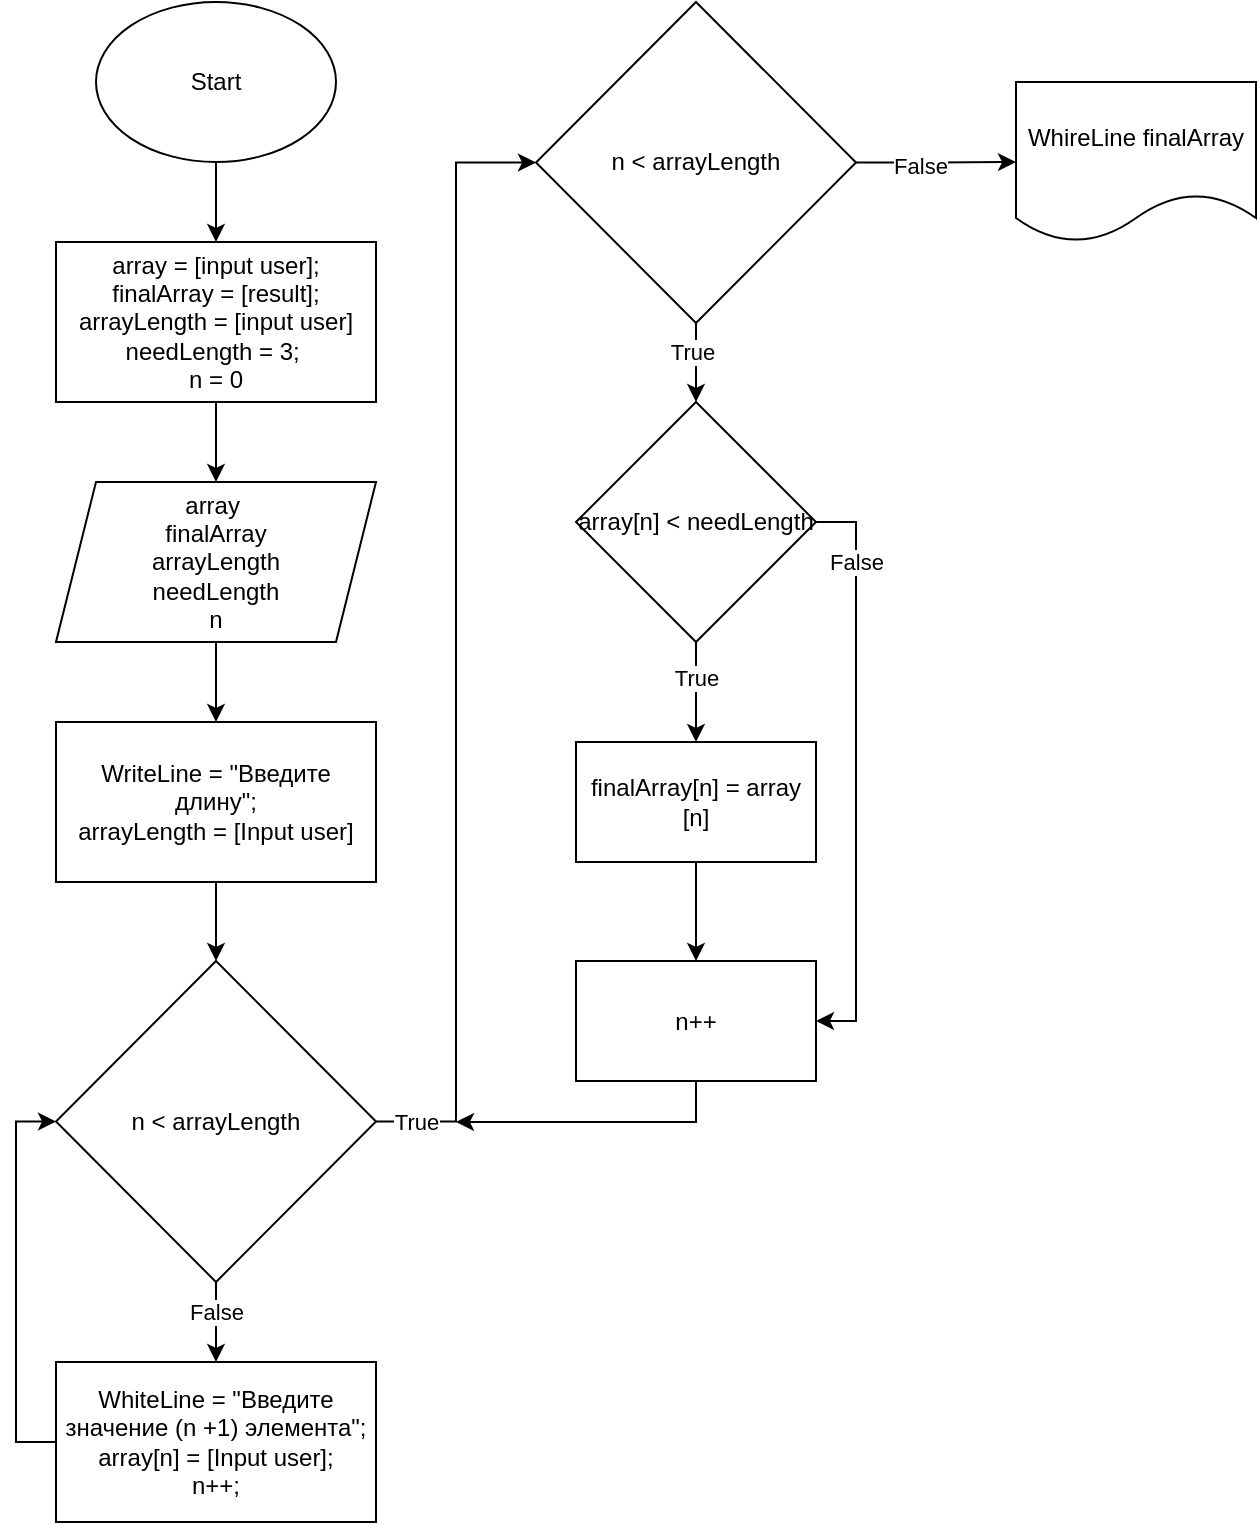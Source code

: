 <mxfile version="20.6.0" type="github">
  <diagram id="C5RBs43oDa-KdzZeNtuy" name="Page-1">
    <mxGraphModel dx="1374" dy="781" grid="1" gridSize="10" guides="1" tooltips="1" connect="1" arrows="1" fold="1" page="1" pageScale="1" pageWidth="827" pageHeight="1169" math="0" shadow="0">
      <root>
        <mxCell id="WIyWlLk6GJQsqaUBKTNV-0" />
        <mxCell id="WIyWlLk6GJQsqaUBKTNV-1" parent="WIyWlLk6GJQsqaUBKTNV-0" />
        <mxCell id="OZCq7sMvK3UTRiwCtcQ2-2" value="" style="edgeStyle=orthogonalEdgeStyle;rounded=0;orthogonalLoop=1;jettySize=auto;html=1;" edge="1" parent="WIyWlLk6GJQsqaUBKTNV-1" source="OZCq7sMvK3UTRiwCtcQ2-0" target="OZCq7sMvK3UTRiwCtcQ2-1">
          <mxGeometry relative="1" as="geometry" />
        </mxCell>
        <mxCell id="OZCq7sMvK3UTRiwCtcQ2-0" value="Start" style="ellipse;whiteSpace=wrap;html=1;" vertex="1" parent="WIyWlLk6GJQsqaUBKTNV-1">
          <mxGeometry x="60" y="40" width="120" height="80" as="geometry" />
        </mxCell>
        <mxCell id="OZCq7sMvK3UTRiwCtcQ2-4" value="" style="edgeStyle=orthogonalEdgeStyle;rounded=0;orthogonalLoop=1;jettySize=auto;html=1;" edge="1" parent="WIyWlLk6GJQsqaUBKTNV-1" source="OZCq7sMvK3UTRiwCtcQ2-1" target="OZCq7sMvK3UTRiwCtcQ2-3">
          <mxGeometry relative="1" as="geometry" />
        </mxCell>
        <mxCell id="OZCq7sMvK3UTRiwCtcQ2-1" value="array = [input user];&lt;br&gt;finalArray = [result];&lt;br&gt;arrayLength = [input user]&lt;br&gt;needLength = 3;&amp;nbsp;&lt;br&gt;n = 0" style="whiteSpace=wrap;html=1;" vertex="1" parent="WIyWlLk6GJQsqaUBKTNV-1">
          <mxGeometry x="40" y="160" width="160" height="80" as="geometry" />
        </mxCell>
        <mxCell id="OZCq7sMvK3UTRiwCtcQ2-6" value="" style="edgeStyle=orthogonalEdgeStyle;rounded=0;orthogonalLoop=1;jettySize=auto;html=1;" edge="1" parent="WIyWlLk6GJQsqaUBKTNV-1" source="OZCq7sMvK3UTRiwCtcQ2-3" target="OZCq7sMvK3UTRiwCtcQ2-5">
          <mxGeometry relative="1" as="geometry" />
        </mxCell>
        <mxCell id="OZCq7sMvK3UTRiwCtcQ2-3" value="array&amp;nbsp;&lt;br&gt;finalArray&lt;br&gt;arrayLength&lt;br&gt;needLength&lt;br&gt;n" style="shape=parallelogram;perimeter=parallelogramPerimeter;whiteSpace=wrap;html=1;fixedSize=1;" vertex="1" parent="WIyWlLk6GJQsqaUBKTNV-1">
          <mxGeometry x="40" y="280" width="160" height="80" as="geometry" />
        </mxCell>
        <mxCell id="OZCq7sMvK3UTRiwCtcQ2-8" value="" style="edgeStyle=orthogonalEdgeStyle;rounded=0;orthogonalLoop=1;jettySize=auto;html=1;" edge="1" parent="WIyWlLk6GJQsqaUBKTNV-1" source="OZCq7sMvK3UTRiwCtcQ2-5" target="OZCq7sMvK3UTRiwCtcQ2-7">
          <mxGeometry relative="1" as="geometry" />
        </mxCell>
        <mxCell id="OZCq7sMvK3UTRiwCtcQ2-5" value="WriteLine = &quot;Введите длину&quot;;&lt;br&gt;arrayLength = [Input user]" style="whiteSpace=wrap;html=1;" vertex="1" parent="WIyWlLk6GJQsqaUBKTNV-1">
          <mxGeometry x="40" y="400" width="160" height="80" as="geometry" />
        </mxCell>
        <mxCell id="OZCq7sMvK3UTRiwCtcQ2-10" value="" style="edgeStyle=orthogonalEdgeStyle;rounded=0;orthogonalLoop=1;jettySize=auto;html=1;" edge="1" parent="WIyWlLk6GJQsqaUBKTNV-1" source="OZCq7sMvK3UTRiwCtcQ2-7" target="OZCq7sMvK3UTRiwCtcQ2-9">
          <mxGeometry relative="1" as="geometry" />
        </mxCell>
        <mxCell id="OZCq7sMvK3UTRiwCtcQ2-19" value="False" style="edgeLabel;html=1;align=center;verticalAlign=middle;resizable=0;points=[];" vertex="1" connectable="0" parent="OZCq7sMvK3UTRiwCtcQ2-10">
          <mxGeometry x="-0.253" relative="1" as="geometry">
            <mxPoint as="offset" />
          </mxGeometry>
        </mxCell>
        <mxCell id="OZCq7sMvK3UTRiwCtcQ2-13" style="edgeStyle=orthogonalEdgeStyle;rounded=0;orthogonalLoop=1;jettySize=auto;html=1;entryX=0;entryY=0.5;entryDx=0;entryDy=0;" edge="1" parent="WIyWlLk6GJQsqaUBKTNV-1" source="OZCq7sMvK3UTRiwCtcQ2-7" target="OZCq7sMvK3UTRiwCtcQ2-12">
          <mxGeometry relative="1" as="geometry" />
        </mxCell>
        <mxCell id="OZCq7sMvK3UTRiwCtcQ2-18" value="True" style="edgeLabel;html=1;align=center;verticalAlign=middle;resizable=0;points=[];" vertex="1" connectable="0" parent="OZCq7sMvK3UTRiwCtcQ2-13">
          <mxGeometry x="-0.914" relative="1" as="geometry">
            <mxPoint x="-4" as="offset" />
          </mxGeometry>
        </mxCell>
        <mxCell id="OZCq7sMvK3UTRiwCtcQ2-7" value="n &amp;lt; arrayLength" style="rhombus;whiteSpace=wrap;html=1;" vertex="1" parent="WIyWlLk6GJQsqaUBKTNV-1">
          <mxGeometry x="40" y="519.5" width="160" height="160.5" as="geometry" />
        </mxCell>
        <mxCell id="OZCq7sMvK3UTRiwCtcQ2-11" style="edgeStyle=orthogonalEdgeStyle;rounded=0;orthogonalLoop=1;jettySize=auto;html=1;entryX=0;entryY=0.5;entryDx=0;entryDy=0;exitX=0;exitY=0.5;exitDx=0;exitDy=0;" edge="1" parent="WIyWlLk6GJQsqaUBKTNV-1" source="OZCq7sMvK3UTRiwCtcQ2-9" target="OZCq7sMvK3UTRiwCtcQ2-7">
          <mxGeometry relative="1" as="geometry" />
        </mxCell>
        <mxCell id="OZCq7sMvK3UTRiwCtcQ2-9" value="WhiteLine = &quot;Введите значение (n +1) элемента&quot;;&lt;br&gt;array[n] = [Input user];&lt;br&gt;n++;" style="whiteSpace=wrap;html=1;" vertex="1" parent="WIyWlLk6GJQsqaUBKTNV-1">
          <mxGeometry x="40" y="720" width="160" height="80" as="geometry" />
        </mxCell>
        <mxCell id="OZCq7sMvK3UTRiwCtcQ2-17" value="" style="edgeStyle=orthogonalEdgeStyle;rounded=0;orthogonalLoop=1;jettySize=auto;html=1;" edge="1" parent="WIyWlLk6GJQsqaUBKTNV-1" source="OZCq7sMvK3UTRiwCtcQ2-12" target="OZCq7sMvK3UTRiwCtcQ2-16">
          <mxGeometry relative="1" as="geometry" />
        </mxCell>
        <mxCell id="OZCq7sMvK3UTRiwCtcQ2-20" value="True" style="edgeLabel;html=1;align=center;verticalAlign=middle;resizable=0;points=[];" vertex="1" connectable="0" parent="OZCq7sMvK3UTRiwCtcQ2-17">
          <mxGeometry x="-0.275" y="-2" relative="1" as="geometry">
            <mxPoint as="offset" />
          </mxGeometry>
        </mxCell>
        <mxCell id="OZCq7sMvK3UTRiwCtcQ2-35" value="" style="edgeStyle=orthogonalEdgeStyle;rounded=0;orthogonalLoop=1;jettySize=auto;html=1;" edge="1" parent="WIyWlLk6GJQsqaUBKTNV-1" source="OZCq7sMvK3UTRiwCtcQ2-12" target="OZCq7sMvK3UTRiwCtcQ2-34">
          <mxGeometry relative="1" as="geometry" />
        </mxCell>
        <mxCell id="OZCq7sMvK3UTRiwCtcQ2-36" value="False" style="edgeLabel;html=1;align=center;verticalAlign=middle;resizable=0;points=[];" vertex="1" connectable="0" parent="OZCq7sMvK3UTRiwCtcQ2-35">
          <mxGeometry x="-0.221" y="-1" relative="1" as="geometry">
            <mxPoint as="offset" />
          </mxGeometry>
        </mxCell>
        <mxCell id="OZCq7sMvK3UTRiwCtcQ2-12" value="n &amp;lt; arrayLength" style="rhombus;whiteSpace=wrap;html=1;" vertex="1" parent="WIyWlLk6GJQsqaUBKTNV-1">
          <mxGeometry x="280" y="40" width="160" height="160.5" as="geometry" />
        </mxCell>
        <mxCell id="OZCq7sMvK3UTRiwCtcQ2-22" value="" style="edgeStyle=orthogonalEdgeStyle;rounded=0;orthogonalLoop=1;jettySize=auto;html=1;" edge="1" parent="WIyWlLk6GJQsqaUBKTNV-1" source="OZCq7sMvK3UTRiwCtcQ2-16" target="OZCq7sMvK3UTRiwCtcQ2-21">
          <mxGeometry relative="1" as="geometry" />
        </mxCell>
        <mxCell id="OZCq7sMvK3UTRiwCtcQ2-31" value="True" style="edgeLabel;html=1;align=center;verticalAlign=middle;resizable=0;points=[];" vertex="1" connectable="0" parent="OZCq7sMvK3UTRiwCtcQ2-22">
          <mxGeometry x="-0.28" relative="1" as="geometry">
            <mxPoint as="offset" />
          </mxGeometry>
        </mxCell>
        <mxCell id="OZCq7sMvK3UTRiwCtcQ2-25" style="edgeStyle=orthogonalEdgeStyle;rounded=0;orthogonalLoop=1;jettySize=auto;html=1;entryX=1;entryY=0.5;entryDx=0;entryDy=0;" edge="1" parent="WIyWlLk6GJQsqaUBKTNV-1" source="OZCq7sMvK3UTRiwCtcQ2-16" target="OZCq7sMvK3UTRiwCtcQ2-23">
          <mxGeometry relative="1" as="geometry">
            <Array as="points">
              <mxPoint x="440" y="300" />
              <mxPoint x="440" y="549" />
            </Array>
          </mxGeometry>
        </mxCell>
        <mxCell id="OZCq7sMvK3UTRiwCtcQ2-32" value="False" style="edgeLabel;html=1;align=center;verticalAlign=middle;resizable=0;points=[];" vertex="1" connectable="0" parent="OZCq7sMvK3UTRiwCtcQ2-25">
          <mxGeometry x="-0.895" relative="1" as="geometry">
            <mxPoint x="5" y="20" as="offset" />
          </mxGeometry>
        </mxCell>
        <mxCell id="OZCq7sMvK3UTRiwCtcQ2-16" value="array[n] &amp;lt; needLength" style="rhombus;whiteSpace=wrap;html=1;" vertex="1" parent="WIyWlLk6GJQsqaUBKTNV-1">
          <mxGeometry x="300" y="240" width="120" height="120" as="geometry" />
        </mxCell>
        <mxCell id="OZCq7sMvK3UTRiwCtcQ2-24" value="" style="edgeStyle=orthogonalEdgeStyle;rounded=0;orthogonalLoop=1;jettySize=auto;html=1;" edge="1" parent="WIyWlLk6GJQsqaUBKTNV-1" source="OZCq7sMvK3UTRiwCtcQ2-21" target="OZCq7sMvK3UTRiwCtcQ2-23">
          <mxGeometry relative="1" as="geometry" />
        </mxCell>
        <mxCell id="OZCq7sMvK3UTRiwCtcQ2-21" value="finalArray[n] = array [n]" style="whiteSpace=wrap;html=1;" vertex="1" parent="WIyWlLk6GJQsqaUBKTNV-1">
          <mxGeometry x="300" y="410" width="120" height="60" as="geometry" />
        </mxCell>
        <mxCell id="OZCq7sMvK3UTRiwCtcQ2-23" value="n++" style="whiteSpace=wrap;html=1;" vertex="1" parent="WIyWlLk6GJQsqaUBKTNV-1">
          <mxGeometry x="300" y="519.5" width="120" height="60" as="geometry" />
        </mxCell>
        <mxCell id="OZCq7sMvK3UTRiwCtcQ2-30" style="edgeStyle=orthogonalEdgeStyle;rounded=0;orthogonalLoop=1;jettySize=auto;html=1;exitX=0.5;exitY=1;exitDx=0;exitDy=0;" edge="1" parent="WIyWlLk6GJQsqaUBKTNV-1" source="OZCq7sMvK3UTRiwCtcQ2-23">
          <mxGeometry relative="1" as="geometry">
            <mxPoint x="390" y="630" as="sourcePoint" />
            <mxPoint x="240" y="600" as="targetPoint" />
            <Array as="points">
              <mxPoint x="360" y="600" />
            </Array>
          </mxGeometry>
        </mxCell>
        <mxCell id="OZCq7sMvK3UTRiwCtcQ2-34" value="WhireLine finalArray" style="shape=document;whiteSpace=wrap;html=1;boundedLbl=1;" vertex="1" parent="WIyWlLk6GJQsqaUBKTNV-1">
          <mxGeometry x="520" y="80" width="120" height="80" as="geometry" />
        </mxCell>
      </root>
    </mxGraphModel>
  </diagram>
</mxfile>

